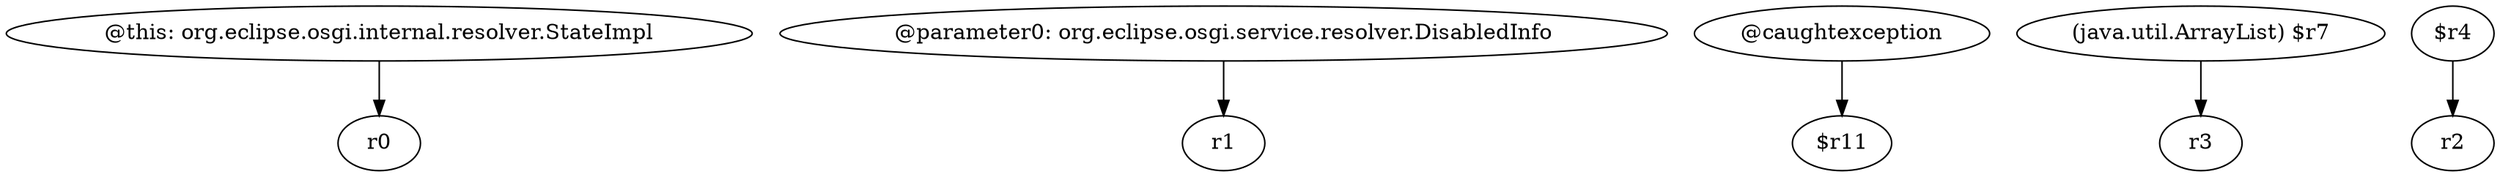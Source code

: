 digraph g {
0[label="@this: org.eclipse.osgi.internal.resolver.StateImpl"]
1[label="r0"]
0->1[label=""]
2[label="@parameter0: org.eclipse.osgi.service.resolver.DisabledInfo"]
3[label="r1"]
2->3[label=""]
4[label="@caughtexception"]
5[label="$r11"]
4->5[label=""]
6[label="(java.util.ArrayList) $r7"]
7[label="r3"]
6->7[label=""]
8[label="$r4"]
9[label="r2"]
8->9[label=""]
}